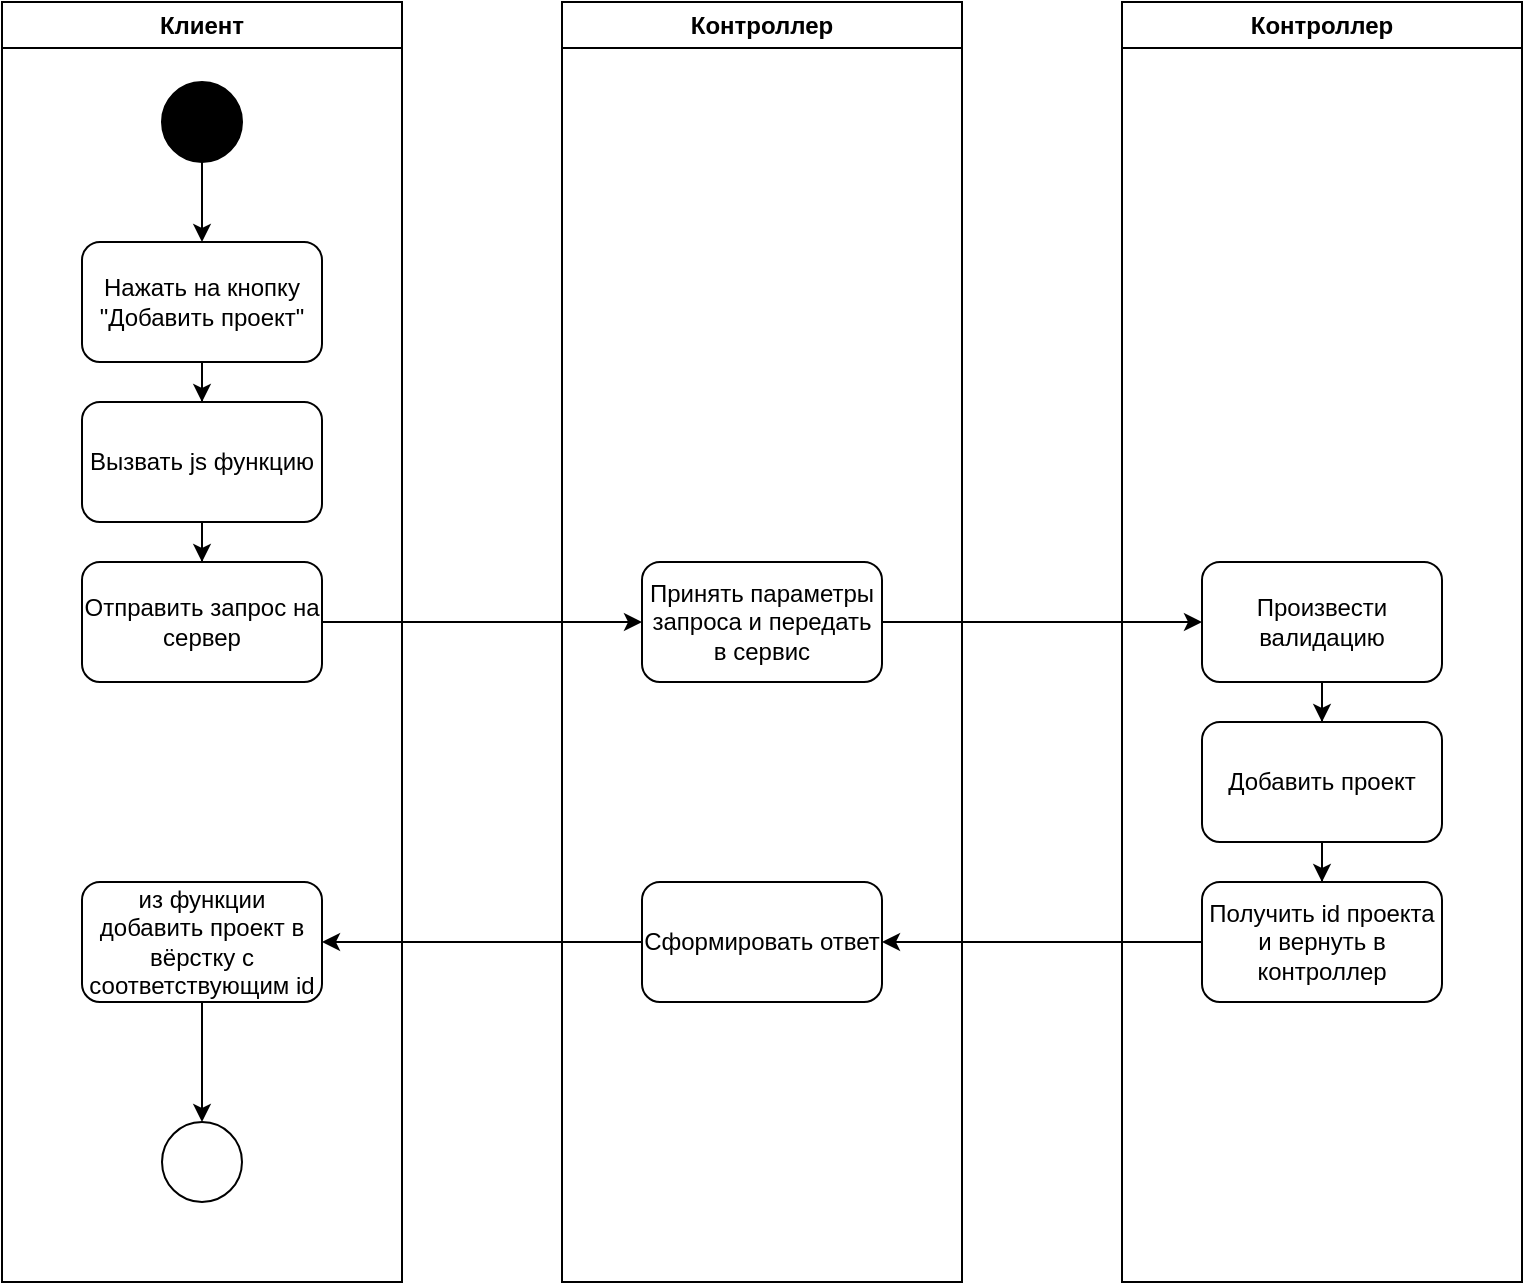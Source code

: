 <mxfile version="22.1.1" type="google">
  <diagram id="C5RBs43oDa-KdzZeNtuy" name="Page-1">
    <mxGraphModel grid="1" page="1" gridSize="10" guides="1" tooltips="1" connect="1" arrows="1" fold="1" pageScale="1" pageWidth="827" pageHeight="1169" math="0" shadow="0">
      <root>
        <mxCell id="WIyWlLk6GJQsqaUBKTNV-0" />
        <mxCell id="WIyWlLk6GJQsqaUBKTNV-1" parent="WIyWlLk6GJQsqaUBKTNV-0" />
        <mxCell id="H9OZ7zje90K1e8irhMuG-8" value="Клиент" style="swimlane;whiteSpace=wrap;html=1;" vertex="1" parent="WIyWlLk6GJQsqaUBKTNV-1">
          <mxGeometry x="40" y="40" width="200" height="640" as="geometry" />
        </mxCell>
        <mxCell id="H9OZ7zje90K1e8irhMuG-1" value="Нажать на кнопку&lt;br&gt;&quot;Добавить проект&quot;" style="rounded=1;whiteSpace=wrap;html=1;" vertex="1" parent="H9OZ7zje90K1e8irhMuG-8">
          <mxGeometry x="40" y="120" width="120" height="60" as="geometry" />
        </mxCell>
        <mxCell id="H9OZ7zje90K1e8irhMuG-4" style="edgeStyle=orthogonalEdgeStyle;rounded=0;orthogonalLoop=1;jettySize=auto;html=1;entryX=0.5;entryY=0;entryDx=0;entryDy=0;" edge="1" parent="H9OZ7zje90K1e8irhMuG-8" source="H9OZ7zje90K1e8irhMuG-2" target="H9OZ7zje90K1e8irhMuG-1">
          <mxGeometry relative="1" as="geometry" />
        </mxCell>
        <mxCell id="H9OZ7zje90K1e8irhMuG-2" value="" style="ellipse;whiteSpace=wrap;html=1;aspect=fixed;fillColor=#000000;" vertex="1" parent="H9OZ7zje90K1e8irhMuG-8">
          <mxGeometry x="80" y="40" width="40" height="40" as="geometry" />
        </mxCell>
        <mxCell id="H9OZ7zje90K1e8irhMuG-11" style="edgeStyle=orthogonalEdgeStyle;rounded=0;orthogonalLoop=1;jettySize=auto;html=1;" edge="1" parent="H9OZ7zje90K1e8irhMuG-8" source="H9OZ7zje90K1e8irhMuG-6" target="H9OZ7zje90K1e8irhMuG-10">
          <mxGeometry relative="1" as="geometry" />
        </mxCell>
        <mxCell id="H9OZ7zje90K1e8irhMuG-6" value="Вызвать js функцию" style="rounded=1;whiteSpace=wrap;html=1;" vertex="1" parent="H9OZ7zje90K1e8irhMuG-8">
          <mxGeometry x="40" y="200" width="120" height="60" as="geometry" />
        </mxCell>
        <mxCell id="H9OZ7zje90K1e8irhMuG-7" style="edgeStyle=orthogonalEdgeStyle;rounded=0;orthogonalLoop=1;jettySize=auto;html=1;entryX=0.5;entryY=0;entryDx=0;entryDy=0;" edge="1" parent="H9OZ7zje90K1e8irhMuG-8" source="H9OZ7zje90K1e8irhMuG-1" target="H9OZ7zje90K1e8irhMuG-6">
          <mxGeometry relative="1" as="geometry" />
        </mxCell>
        <mxCell id="H9OZ7zje90K1e8irhMuG-10" value="Отправить запрос на сервер" style="rounded=1;whiteSpace=wrap;html=1;" vertex="1" parent="H9OZ7zje90K1e8irhMuG-8">
          <mxGeometry x="40" y="280" width="120" height="60" as="geometry" />
        </mxCell>
        <mxCell id="H9OZ7zje90K1e8irhMuG-26" style="edgeStyle=orthogonalEdgeStyle;rounded=0;orthogonalLoop=1;jettySize=auto;html=1;entryX=0.5;entryY=0;entryDx=0;entryDy=0;" edge="1" parent="H9OZ7zje90K1e8irhMuG-8" source="H9OZ7zje90K1e8irhMuG-23" target="H9OZ7zje90K1e8irhMuG-25">
          <mxGeometry relative="1" as="geometry" />
        </mxCell>
        <mxCell id="H9OZ7zje90K1e8irhMuG-23" value="из функции добавить проект в вёрстку с соответствующим id" style="rounded=1;whiteSpace=wrap;html=1;" vertex="1" parent="H9OZ7zje90K1e8irhMuG-8">
          <mxGeometry x="40" y="440" width="120" height="60" as="geometry" />
        </mxCell>
        <mxCell id="H9OZ7zje90K1e8irhMuG-25" value="" style="ellipse;whiteSpace=wrap;html=1;aspect=fixed;" vertex="1" parent="H9OZ7zje90K1e8irhMuG-8">
          <mxGeometry x="80" y="560" width="40" height="40" as="geometry" />
        </mxCell>
        <mxCell id="H9OZ7zje90K1e8irhMuG-9" value="Контроллер" style="swimlane;whiteSpace=wrap;html=1;" vertex="1" parent="WIyWlLk6GJQsqaUBKTNV-1">
          <mxGeometry x="320" y="40" width="200" height="640" as="geometry" />
        </mxCell>
        <mxCell id="H9OZ7zje90K1e8irhMuG-13" value="Принять параметры запроса и передать в сервис" style="rounded=1;whiteSpace=wrap;html=1;" vertex="1" parent="H9OZ7zje90K1e8irhMuG-9">
          <mxGeometry x="40" y="280" width="120" height="60" as="geometry" />
        </mxCell>
        <mxCell id="H9OZ7zje90K1e8irhMuG-21" value="Сформировать ответ" style="rounded=1;whiteSpace=wrap;html=1;" vertex="1" parent="H9OZ7zje90K1e8irhMuG-9">
          <mxGeometry x="40" y="440" width="120" height="60" as="geometry" />
        </mxCell>
        <mxCell id="H9OZ7zje90K1e8irhMuG-12" value="Контроллер" style="swimlane;whiteSpace=wrap;html=1;" vertex="1" parent="WIyWlLk6GJQsqaUBKTNV-1">
          <mxGeometry x="600" y="40" width="200" height="640" as="geometry" />
        </mxCell>
        <mxCell id="H9OZ7zje90K1e8irhMuG-18" style="edgeStyle=orthogonalEdgeStyle;rounded=0;orthogonalLoop=1;jettySize=auto;html=1;entryX=0.5;entryY=0;entryDx=0;entryDy=0;" edge="1" parent="H9OZ7zje90K1e8irhMuG-12" source="H9OZ7zje90K1e8irhMuG-15" target="H9OZ7zje90K1e8irhMuG-17">
          <mxGeometry relative="1" as="geometry" />
        </mxCell>
        <mxCell id="H9OZ7zje90K1e8irhMuG-15" value="Произвести валидацию" style="rounded=1;whiteSpace=wrap;html=1;" vertex="1" parent="H9OZ7zje90K1e8irhMuG-12">
          <mxGeometry x="40" y="280" width="120" height="60" as="geometry" />
        </mxCell>
        <mxCell id="H9OZ7zje90K1e8irhMuG-20" style="edgeStyle=orthogonalEdgeStyle;rounded=0;orthogonalLoop=1;jettySize=auto;html=1;entryX=0.5;entryY=0;entryDx=0;entryDy=0;" edge="1" parent="H9OZ7zje90K1e8irhMuG-12" source="H9OZ7zje90K1e8irhMuG-17" target="H9OZ7zje90K1e8irhMuG-19">
          <mxGeometry relative="1" as="geometry" />
        </mxCell>
        <mxCell id="H9OZ7zje90K1e8irhMuG-17" value="Добавить проект" style="rounded=1;whiteSpace=wrap;html=1;" vertex="1" parent="H9OZ7zje90K1e8irhMuG-12">
          <mxGeometry x="40" y="360" width="120" height="60" as="geometry" />
        </mxCell>
        <mxCell id="H9OZ7zje90K1e8irhMuG-19" value="Получить id проекта и вернуть в контроллер" style="rounded=1;whiteSpace=wrap;html=1;" vertex="1" parent="H9OZ7zje90K1e8irhMuG-12">
          <mxGeometry x="40" y="440" width="120" height="60" as="geometry" />
        </mxCell>
        <mxCell id="H9OZ7zje90K1e8irhMuG-14" style="edgeStyle=orthogonalEdgeStyle;rounded=0;orthogonalLoop=1;jettySize=auto;html=1;entryX=0;entryY=0.5;entryDx=0;entryDy=0;" edge="1" parent="WIyWlLk6GJQsqaUBKTNV-1" source="H9OZ7zje90K1e8irhMuG-10" target="H9OZ7zje90K1e8irhMuG-13">
          <mxGeometry relative="1" as="geometry" />
        </mxCell>
        <mxCell id="H9OZ7zje90K1e8irhMuG-16" style="edgeStyle=orthogonalEdgeStyle;rounded=0;orthogonalLoop=1;jettySize=auto;html=1;entryX=0;entryY=0.5;entryDx=0;entryDy=0;" edge="1" parent="WIyWlLk6GJQsqaUBKTNV-1" source="H9OZ7zje90K1e8irhMuG-13" target="H9OZ7zje90K1e8irhMuG-15">
          <mxGeometry relative="1" as="geometry" />
        </mxCell>
        <mxCell id="H9OZ7zje90K1e8irhMuG-22" style="edgeStyle=orthogonalEdgeStyle;rounded=0;orthogonalLoop=1;jettySize=auto;html=1;entryX=1;entryY=0.5;entryDx=0;entryDy=0;" edge="1" parent="WIyWlLk6GJQsqaUBKTNV-1" source="H9OZ7zje90K1e8irhMuG-19" target="H9OZ7zje90K1e8irhMuG-21">
          <mxGeometry relative="1" as="geometry" />
        </mxCell>
        <mxCell id="H9OZ7zje90K1e8irhMuG-24" style="edgeStyle=orthogonalEdgeStyle;rounded=0;orthogonalLoop=1;jettySize=auto;html=1;entryX=1;entryY=0.5;entryDx=0;entryDy=0;" edge="1" parent="WIyWlLk6GJQsqaUBKTNV-1" source="H9OZ7zje90K1e8irhMuG-21" target="H9OZ7zje90K1e8irhMuG-23">
          <mxGeometry relative="1" as="geometry" />
        </mxCell>
      </root>
    </mxGraphModel>
  </diagram>
</mxfile>
